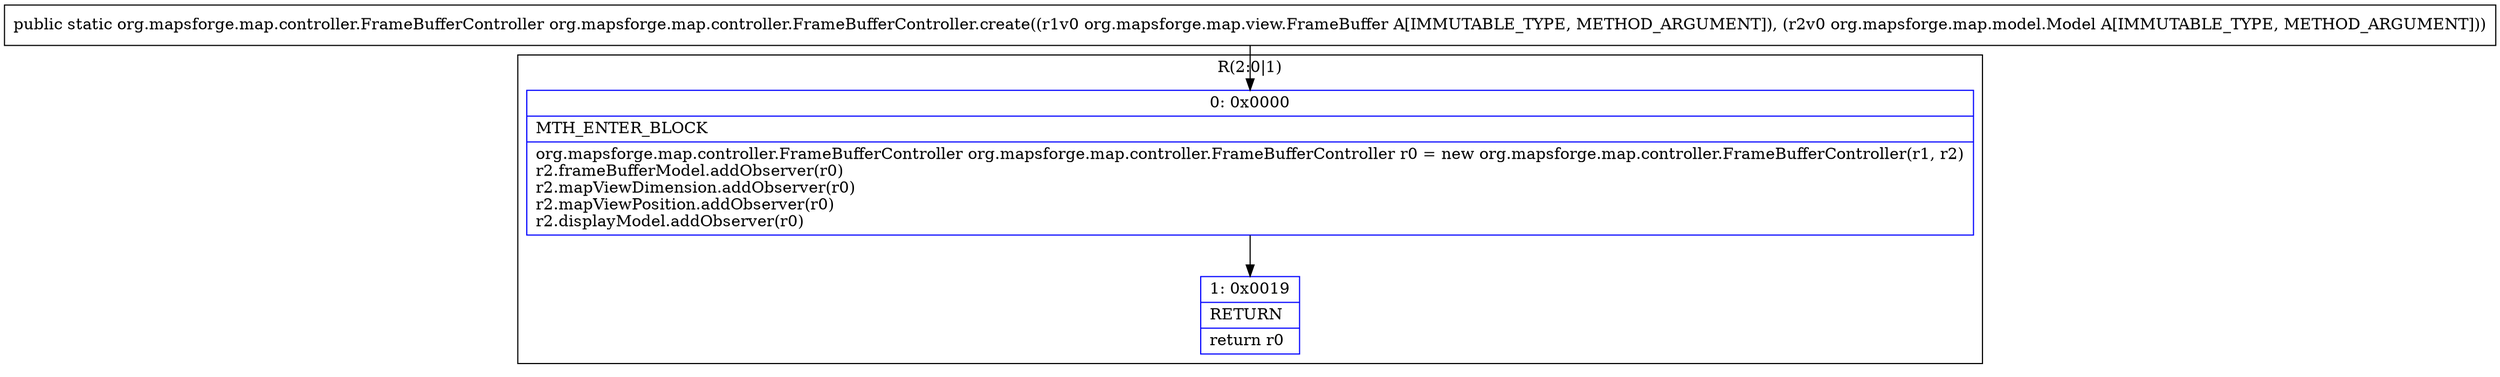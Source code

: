 digraph "CFG fororg.mapsforge.map.controller.FrameBufferController.create(Lorg\/mapsforge\/map\/view\/FrameBuffer;Lorg\/mapsforge\/map\/model\/Model;)Lorg\/mapsforge\/map\/controller\/FrameBufferController;" {
subgraph cluster_Region_22146544 {
label = "R(2:0|1)";
node [shape=record,color=blue];
Node_0 [shape=record,label="{0\:\ 0x0000|MTH_ENTER_BLOCK\l|org.mapsforge.map.controller.FrameBufferController org.mapsforge.map.controller.FrameBufferController r0 = new org.mapsforge.map.controller.FrameBufferController(r1, r2)\lr2.frameBufferModel.addObserver(r0)\lr2.mapViewDimension.addObserver(r0)\lr2.mapViewPosition.addObserver(r0)\lr2.displayModel.addObserver(r0)\l}"];
Node_1 [shape=record,label="{1\:\ 0x0019|RETURN\l|return r0\l}"];
}
MethodNode[shape=record,label="{public static org.mapsforge.map.controller.FrameBufferController org.mapsforge.map.controller.FrameBufferController.create((r1v0 org.mapsforge.map.view.FrameBuffer A[IMMUTABLE_TYPE, METHOD_ARGUMENT]), (r2v0 org.mapsforge.map.model.Model A[IMMUTABLE_TYPE, METHOD_ARGUMENT])) }"];
MethodNode -> Node_0;
Node_0 -> Node_1;
}

